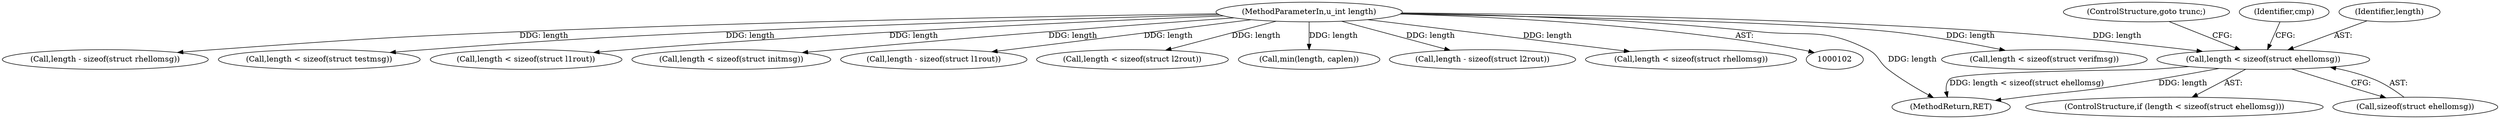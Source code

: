 digraph "0_tcpdump_c6e0531b5def26ecf912e8de6ade86cbdaed3751_0@API" {
"1000559" [label="(Call,length < sizeof(struct ehellomsg))"];
"1000105" [label="(MethodParameterIn,u_int length)"];
"1000563" [label="(ControlStructure,goto trunc;)"];
"1000722" [label="(MethodReturn,RET)"];
"1000249" [label="(Call,length < sizeof(struct verifmsg))"];
"1000548" [label="(Call,length - sizeof(struct rhellomsg))"];
"1000558" [label="(ControlStructure,if (length < sizeof(struct ehellomsg)))"];
"1000294" [label="(Call,length < sizeof(struct testmsg))"];
"1000339" [label="(Call,length < sizeof(struct l1rout))"];
"1000105" [label="(MethodParameterIn,u_int length)"];
"1000566" [label="(Identifier,cmp)"];
"1000561" [label="(Call,sizeof(struct ehellomsg))"];
"1000153" [label="(Call,length < sizeof(struct initmsg))"];
"1000559" [label="(Call,length < sizeof(struct ehellomsg))"];
"1000373" [label="(Call,length - sizeof(struct l1rout))"];
"1000384" [label="(Call,length < sizeof(struct l2rout))"];
"1000710" [label="(Call,min(length, caplen))"];
"1000418" [label="(Call,length - sizeof(struct l2rout))"];
"1000560" [label="(Identifier,length)"];
"1000429" [label="(Call,length < sizeof(struct rhellomsg))"];
"1000559" -> "1000558"  [label="AST: "];
"1000559" -> "1000561"  [label="CFG: "];
"1000560" -> "1000559"  [label="AST: "];
"1000561" -> "1000559"  [label="AST: "];
"1000563" -> "1000559"  [label="CFG: "];
"1000566" -> "1000559"  [label="CFG: "];
"1000559" -> "1000722"  [label="DDG: length"];
"1000559" -> "1000722"  [label="DDG: length < sizeof(struct ehellomsg)"];
"1000105" -> "1000559"  [label="DDG: length"];
"1000105" -> "1000102"  [label="AST: "];
"1000105" -> "1000722"  [label="DDG: length"];
"1000105" -> "1000153"  [label="DDG: length"];
"1000105" -> "1000249"  [label="DDG: length"];
"1000105" -> "1000294"  [label="DDG: length"];
"1000105" -> "1000339"  [label="DDG: length"];
"1000105" -> "1000373"  [label="DDG: length"];
"1000105" -> "1000384"  [label="DDG: length"];
"1000105" -> "1000418"  [label="DDG: length"];
"1000105" -> "1000429"  [label="DDG: length"];
"1000105" -> "1000548"  [label="DDG: length"];
"1000105" -> "1000710"  [label="DDG: length"];
}
